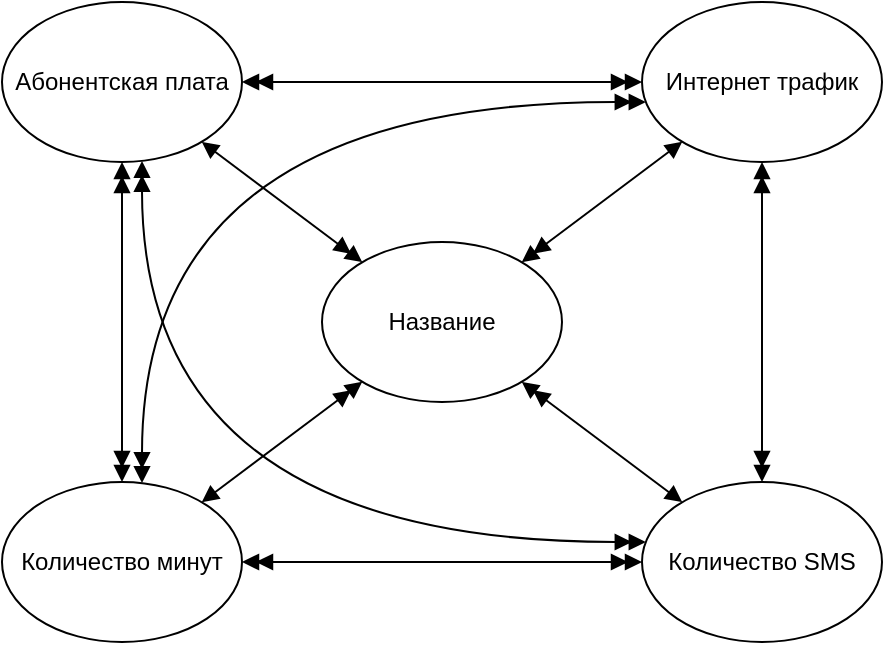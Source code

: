 <mxfile version="16.1.0" type="device"><diagram id="bjiwIFPa3C7VZGjJZWLB" name="Page-1"><mxGraphModel dx="2062" dy="1165" grid="1" gridSize="10" guides="1" tooltips="1" connect="1" arrows="1" fold="1" page="1" pageScale="1" pageWidth="827" pageHeight="1169" background="none" math="0" shadow="0"><root><mxCell id="0"/><mxCell id="1" parent="0"/><mxCell id="OgdQoFX8DZ056ajtmQ7H-3" value="Название" style="ellipse;whiteSpace=wrap;html=1;" parent="1" vertex="1"><mxGeometry x="320" y="360" width="120" height="80" as="geometry"/></mxCell><mxCell id="OgdQoFX8DZ056ajtmQ7H-4" value="Абонентская плата" style="ellipse;whiteSpace=wrap;html=1;" parent="1" vertex="1"><mxGeometry x="160" y="240" width="120" height="80" as="geometry"/></mxCell><mxCell id="OgdQoFX8DZ056ajtmQ7H-5" value="Интернет трафик" style="ellipse;whiteSpace=wrap;html=1;" parent="1" vertex="1"><mxGeometry x="480" y="240" width="120" height="80" as="geometry"/></mxCell><mxCell id="OgdQoFX8DZ056ajtmQ7H-6" value="Количество минут" style="ellipse;whiteSpace=wrap;html=1;" parent="1" vertex="1"><mxGeometry x="160" y="480" width="120" height="80" as="geometry"/></mxCell><mxCell id="OgdQoFX8DZ056ajtmQ7H-7" value="Количество SMS" style="ellipse;whiteSpace=wrap;html=1;" parent="1" vertex="1"><mxGeometry x="480" y="480" width="120" height="80" as="geometry"/></mxCell><mxCell id="OgdQoFX8DZ056ajtmQ7H-8" value="" style="endArrow=block;html=1;rounded=0;endFill=1;startArrow=doubleBlock;startFill=1;" parent="1" source="OgdQoFX8DZ056ajtmQ7H-3" target="OgdQoFX8DZ056ajtmQ7H-4" edge="1"><mxGeometry width="50" height="50" relative="1" as="geometry"><mxPoint x="310" y="360" as="sourcePoint"/><mxPoint x="250" y="320" as="targetPoint"/></mxGeometry></mxCell><mxCell id="OgdQoFX8DZ056ajtmQ7H-9" value="" style="endArrow=block;html=1;rounded=0;endFill=1;startArrow=doubleBlock;startFill=1;" parent="1" source="OgdQoFX8DZ056ajtmQ7H-3" target="OgdQoFX8DZ056ajtmQ7H-5" edge="1"><mxGeometry width="50" height="50" relative="1" as="geometry"><mxPoint x="350.067" y="380.146" as="sourcePoint"/><mxPoint x="269.862" y="319.896" as="targetPoint"/></mxGeometry></mxCell><mxCell id="OgdQoFX8DZ056ajtmQ7H-10" value="" style="endArrow=block;html=1;rounded=0;endFill=1;startArrow=doubleBlock;startFill=1;" parent="1" source="OgdQoFX8DZ056ajtmQ7H-3" target="OgdQoFX8DZ056ajtmQ7H-7" edge="1"><mxGeometry width="50" height="50" relative="1" as="geometry"><mxPoint x="429.933" y="380.146" as="sourcePoint"/><mxPoint x="510.138" y="319.896" as="targetPoint"/></mxGeometry></mxCell><mxCell id="OgdQoFX8DZ056ajtmQ7H-11" value="" style="endArrow=block;html=1;rounded=0;endFill=1;startArrow=doubleBlock;startFill=1;" parent="1" source="OgdQoFX8DZ056ajtmQ7H-3" target="OgdQoFX8DZ056ajtmQ7H-6" edge="1"><mxGeometry width="50" height="50" relative="1" as="geometry"><mxPoint x="439.933" y="390.146" as="sourcePoint"/><mxPoint x="520.138" y="329.896" as="targetPoint"/></mxGeometry></mxCell><mxCell id="OgdQoFX8DZ056ajtmQ7H-12" value="" style="endArrow=doubleBlock;html=1;rounded=0;endFill=1;startArrow=doubleBlock;startFill=1;" parent="1" source="OgdQoFX8DZ056ajtmQ7H-7" target="OgdQoFX8DZ056ajtmQ7H-5" edge="1"><mxGeometry width="50" height="50" relative="1" as="geometry"><mxPoint x="429.933" y="380.146" as="sourcePoint"/><mxPoint x="510.138" y="319.896" as="targetPoint"/></mxGeometry></mxCell><mxCell id="OgdQoFX8DZ056ajtmQ7H-13" value="" style="endArrow=doubleBlock;html=1;rounded=0;endFill=1;startArrow=doubleBlock;startFill=1;" parent="1" source="OgdQoFX8DZ056ajtmQ7H-7" target="OgdQoFX8DZ056ajtmQ7H-6" edge="1"><mxGeometry width="50" height="50" relative="1" as="geometry"><mxPoint x="550" y="490" as="sourcePoint"/><mxPoint x="550" y="330" as="targetPoint"/></mxGeometry></mxCell><mxCell id="OgdQoFX8DZ056ajtmQ7H-16" value="" style="endArrow=doubleBlock;html=1;rounded=0;endFill=1;startArrow=doubleBlock;startFill=1;" parent="1" source="OgdQoFX8DZ056ajtmQ7H-4" target="OgdQoFX8DZ056ajtmQ7H-6" edge="1"><mxGeometry width="50" height="50" relative="1" as="geometry"><mxPoint x="230" y="399.71" as="sourcePoint"/><mxPoint x="30" y="399.71" as="targetPoint"/></mxGeometry></mxCell><mxCell id="OgdQoFX8DZ056ajtmQ7H-17" value="" style="endArrow=doubleBlock;html=1;rounded=0;endFill=1;startArrow=doubleBlock;startFill=1;" parent="1" source="OgdQoFX8DZ056ajtmQ7H-4" target="OgdQoFX8DZ056ajtmQ7H-5" edge="1"><mxGeometry width="50" height="50" relative="1" as="geometry"><mxPoint x="550" y="490" as="sourcePoint"/><mxPoint x="550" y="330" as="targetPoint"/></mxGeometry></mxCell><mxCell id="OgdQoFX8DZ056ajtmQ7H-19" value="" style="endArrow=doubleBlock;html=1;rounded=0;endFill=1;startArrow=doubleBlock;startFill=1;edgeStyle=orthogonalEdgeStyle;curved=1;" parent="1" source="OgdQoFX8DZ056ajtmQ7H-6" target="OgdQoFX8DZ056ajtmQ7H-5" edge="1"><mxGeometry width="50" height="50" relative="1" as="geometry"><mxPoint x="491.093" y="522.399" as="sourcePoint"/><mxPoint x="240" y="329.441" as="targetPoint"/><Array as="points"><mxPoint x="230" y="290"/></Array></mxGeometry></mxCell><mxCell id="OgdQoFX8DZ056ajtmQ7H-20" value="" style="endArrow=doubleBlock;html=1;rounded=0;endFill=1;startArrow=doubleBlock;startFill=1;edgeStyle=orthogonalEdgeStyle;curved=1;" parent="1" source="OgdQoFX8DZ056ajtmQ7H-7" target="OgdQoFX8DZ056ajtmQ7H-4" edge="1"><mxGeometry width="50" height="50" relative="1" as="geometry"><mxPoint x="240" y="490.559" as="sourcePoint"/><mxPoint x="491.905" y="300" as="targetPoint"/><Array as="points"><mxPoint x="230" y="510"/></Array></mxGeometry></mxCell></root></mxGraphModel></diagram></mxfile>